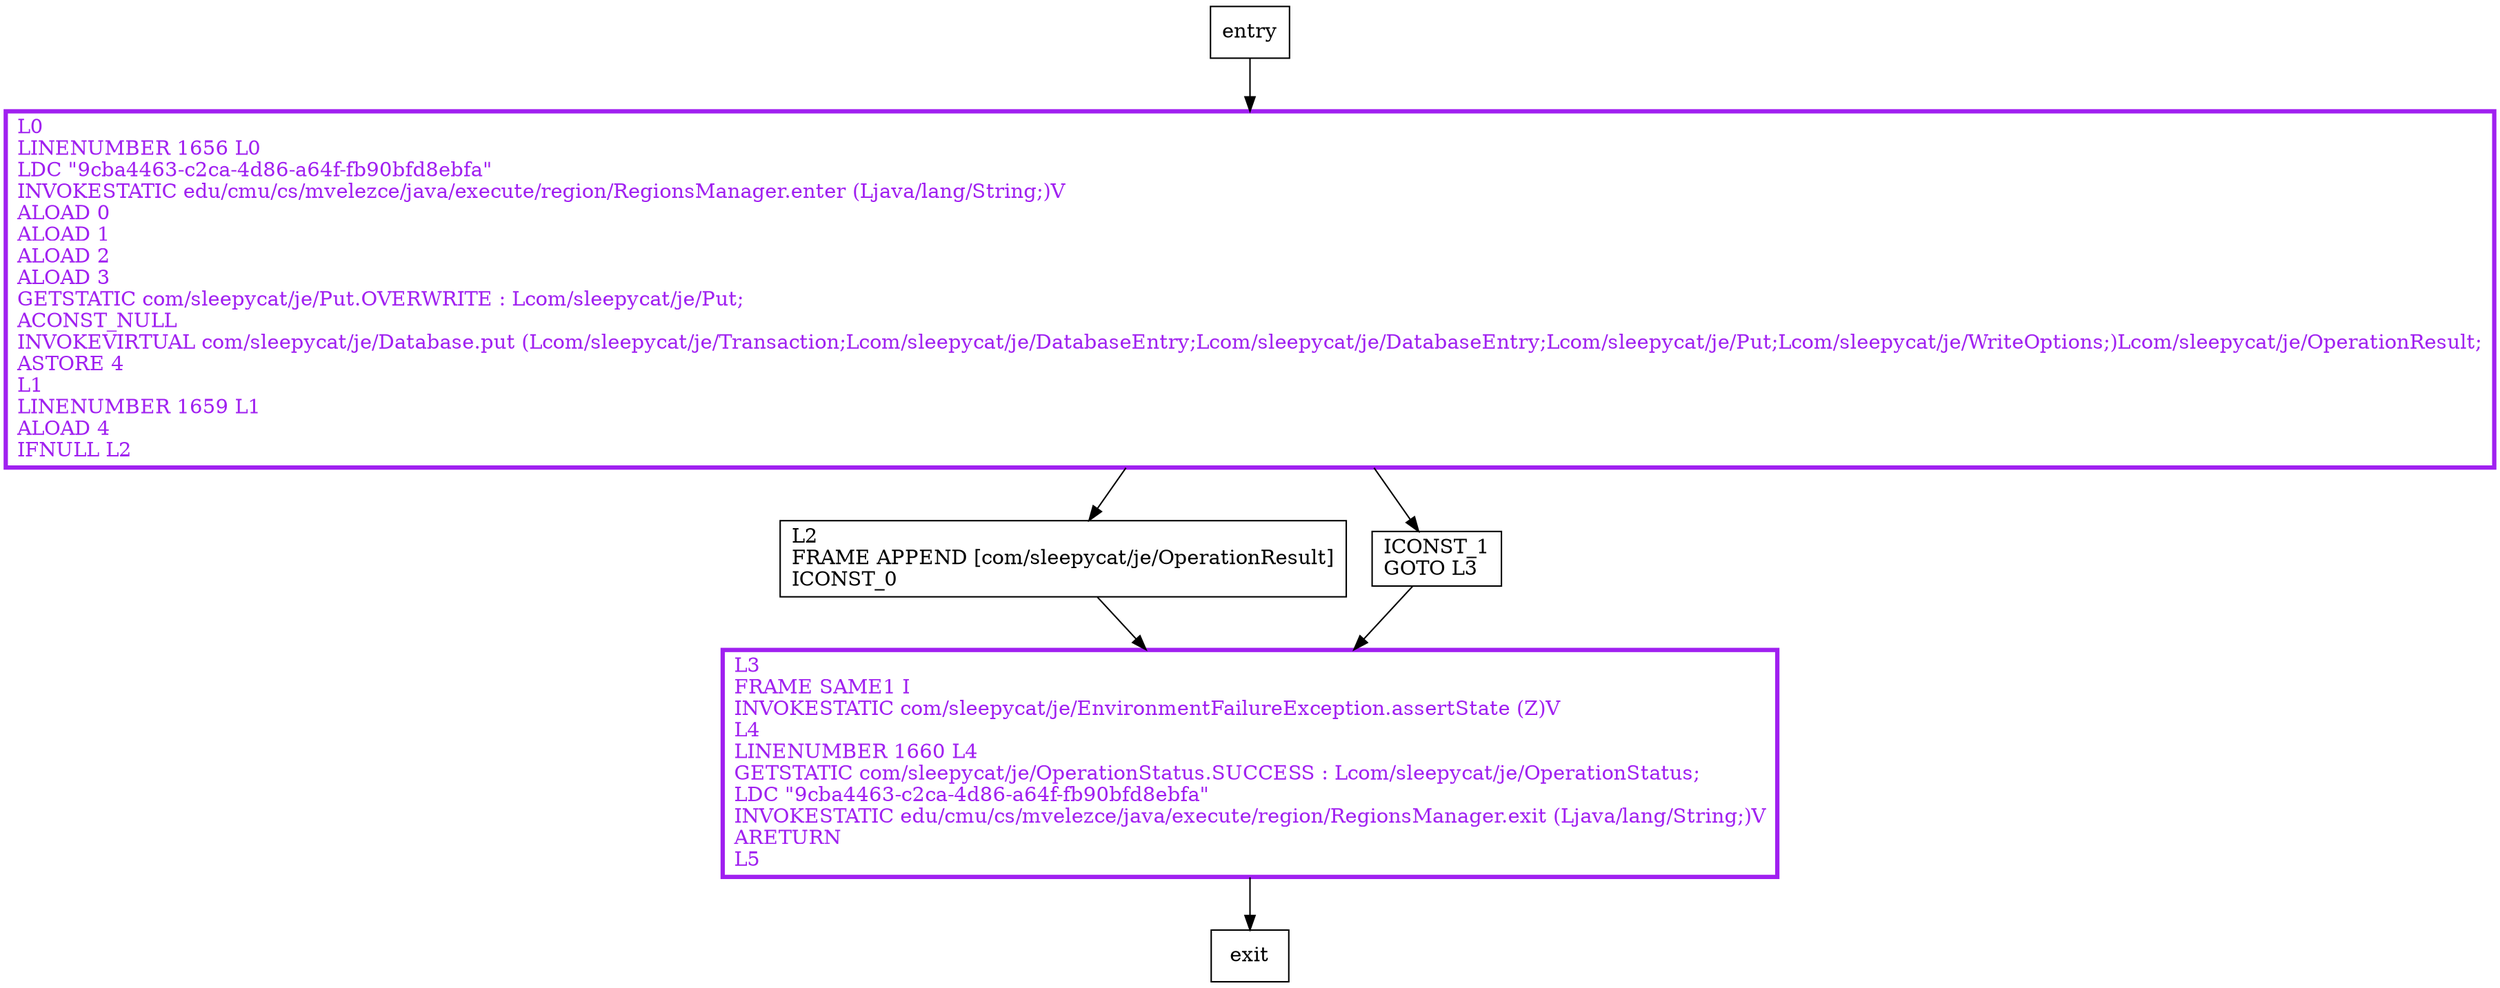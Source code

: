 digraph put {
node [shape=record];
1927740467 [label="L3\lFRAME SAME1 I\lINVOKESTATIC com/sleepycat/je/EnvironmentFailureException.assertState (Z)V\lL4\lLINENUMBER 1660 L4\lGETSTATIC com/sleepycat/je/OperationStatus.SUCCESS : Lcom/sleepycat/je/OperationStatus;\lLDC \"9cba4463-c2ca-4d86-a64f-fb90bfd8ebfa\"\lINVOKESTATIC edu/cmu/cs/mvelezce/java/execute/region/RegionsManager.exit (Ljava/lang/String;)V\lARETURN\lL5\l"];
853857123 [label="L2\lFRAME APPEND [com/sleepycat/je/OperationResult]\lICONST_0\l"];
411170527 [label="L0\lLINENUMBER 1656 L0\lLDC \"9cba4463-c2ca-4d86-a64f-fb90bfd8ebfa\"\lINVOKESTATIC edu/cmu/cs/mvelezce/java/execute/region/RegionsManager.enter (Ljava/lang/String;)V\lALOAD 0\lALOAD 1\lALOAD 2\lALOAD 3\lGETSTATIC com/sleepycat/je/Put.OVERWRITE : Lcom/sleepycat/je/Put;\lACONST_NULL\lINVOKEVIRTUAL com/sleepycat/je/Database.put (Lcom/sleepycat/je/Transaction;Lcom/sleepycat/je/DatabaseEntry;Lcom/sleepycat/je/DatabaseEntry;Lcom/sleepycat/je/Put;Lcom/sleepycat/je/WriteOptions;)Lcom/sleepycat/je/OperationResult;\lASTORE 4\lL1\lLINENUMBER 1659 L1\lALOAD 4\lIFNULL L2\l"];
1879379446 [label="ICONST_1\lGOTO L3\l"];
entry;
exit;
entry -> 411170527
1927740467 -> exit
853857123 -> 1927740467
411170527 -> 853857123
411170527 -> 1879379446
1879379446 -> 1927740467
1927740467[fontcolor="purple", penwidth=3, color="purple"];
411170527[fontcolor="purple", penwidth=3, color="purple"];
}
